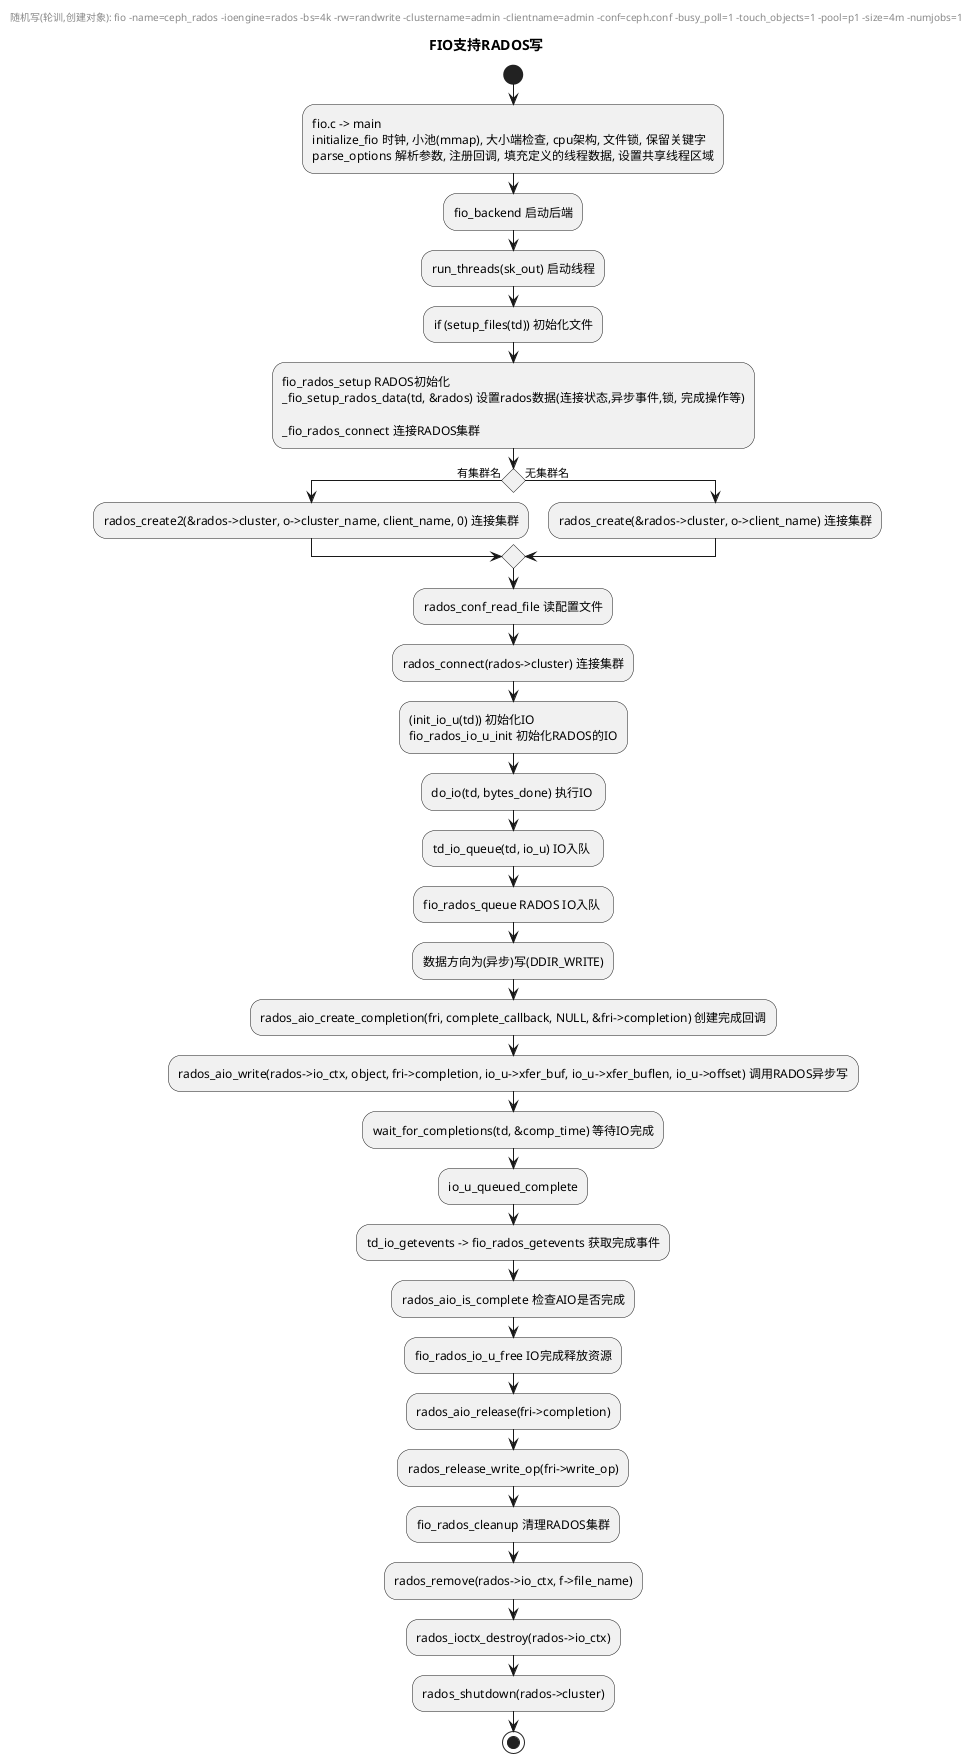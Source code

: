 '在线渲染: https://www.planttext.com/'
'使用文档: https://plantuml.com/zh/sequence-diagram'


'fio_rados 命令行参数: https://fio.readthedocs.io/en/latest/fio_doc.html, 或查看参考配置:fio_rado 参考配置, https://blog.csdn.net/DeamonXiao/article/details/120879653, fio源码解读测试: https://blog.csdn.net/weixin_38428439/article/details/121642171, '


@startuml

title FIO支持RADOS写
header 随机写(轮训,创建对象): fio -name=ceph_rados -ioengine=rados -bs=4k -rw=randwrite -clustername=admin -clientname=admin -conf=ceph.conf -busy_poll=1 -touch_objects=1 -pool=p1 -size=4m -numjobs=1




start

:fio.c -> main
initialize_fio 时钟, 小池(mmap), 大小端检查, cpu架构, 文件锁, 保留关键字
parse_options 解析参数, 注册回调, 填充定义的线程数据, 设置共享线程区域;

:fio_backend 启动后端;
:run_threads(sk_out) 启动线程;
:if (setup_files(td)) 初始化文件;
:fio_rados_setup RADOS初始化
_fio_setup_rados_data(td, &rados) 设置rados数据(连接状态,异步事件,锁, 完成操作等)

_fio_rados_connect 连接RADOS集群;
if () then(有集群名)
  :rados_create2(&rados->cluster, o->cluster_name, client_name, 0) 连接集群;
else (无集群名)
  :rados_create(&rados->cluster, o->client_name) 连接集群; 
endif

:rados_conf_read_file 读配置文件;
:rados_connect(rados->cluster) 连接集群;

:(init_io_u(td)) 初始化IO
fio_rados_io_u_init 初始化RADOS的IO;


:do_io(td, bytes_done) 执行IO ;
:td_io_queue(td, io_u) IO入队 ;
:fio_rados_queue RADOS IO入队 ;


:数据方向为(异步)写(DDIR_WRITE);
:rados_aio_create_completion(fri, complete_callback, NULL, &fri->completion) 创建完成回调;
:rados_aio_write(rados->io_ctx, object, fri->completion, io_u->xfer_buf, io_u->xfer_buflen, io_u->offset) 调用RADOS异步写;

:wait_for_completions(td, &comp_time) 等待IO完成;
:io_u_queued_complete;
:td_io_getevents -> fio_rados_getevents 获取完成事件;
:rados_aio_is_complete 检查AIO是否完成;

:fio_rados_io_u_free IO完成释放资源;
:rados_aio_release(fri->completion);
:rados_release_write_op(fri->write_op);

:fio_rados_cleanup 清理RADOS集群;
:rados_remove(rados->io_ctx, f->file_name);
:rados_ioctx_destroy(rados->io_ctx);
:rados_shutdown(rados->cluster);


stop

@enduml

